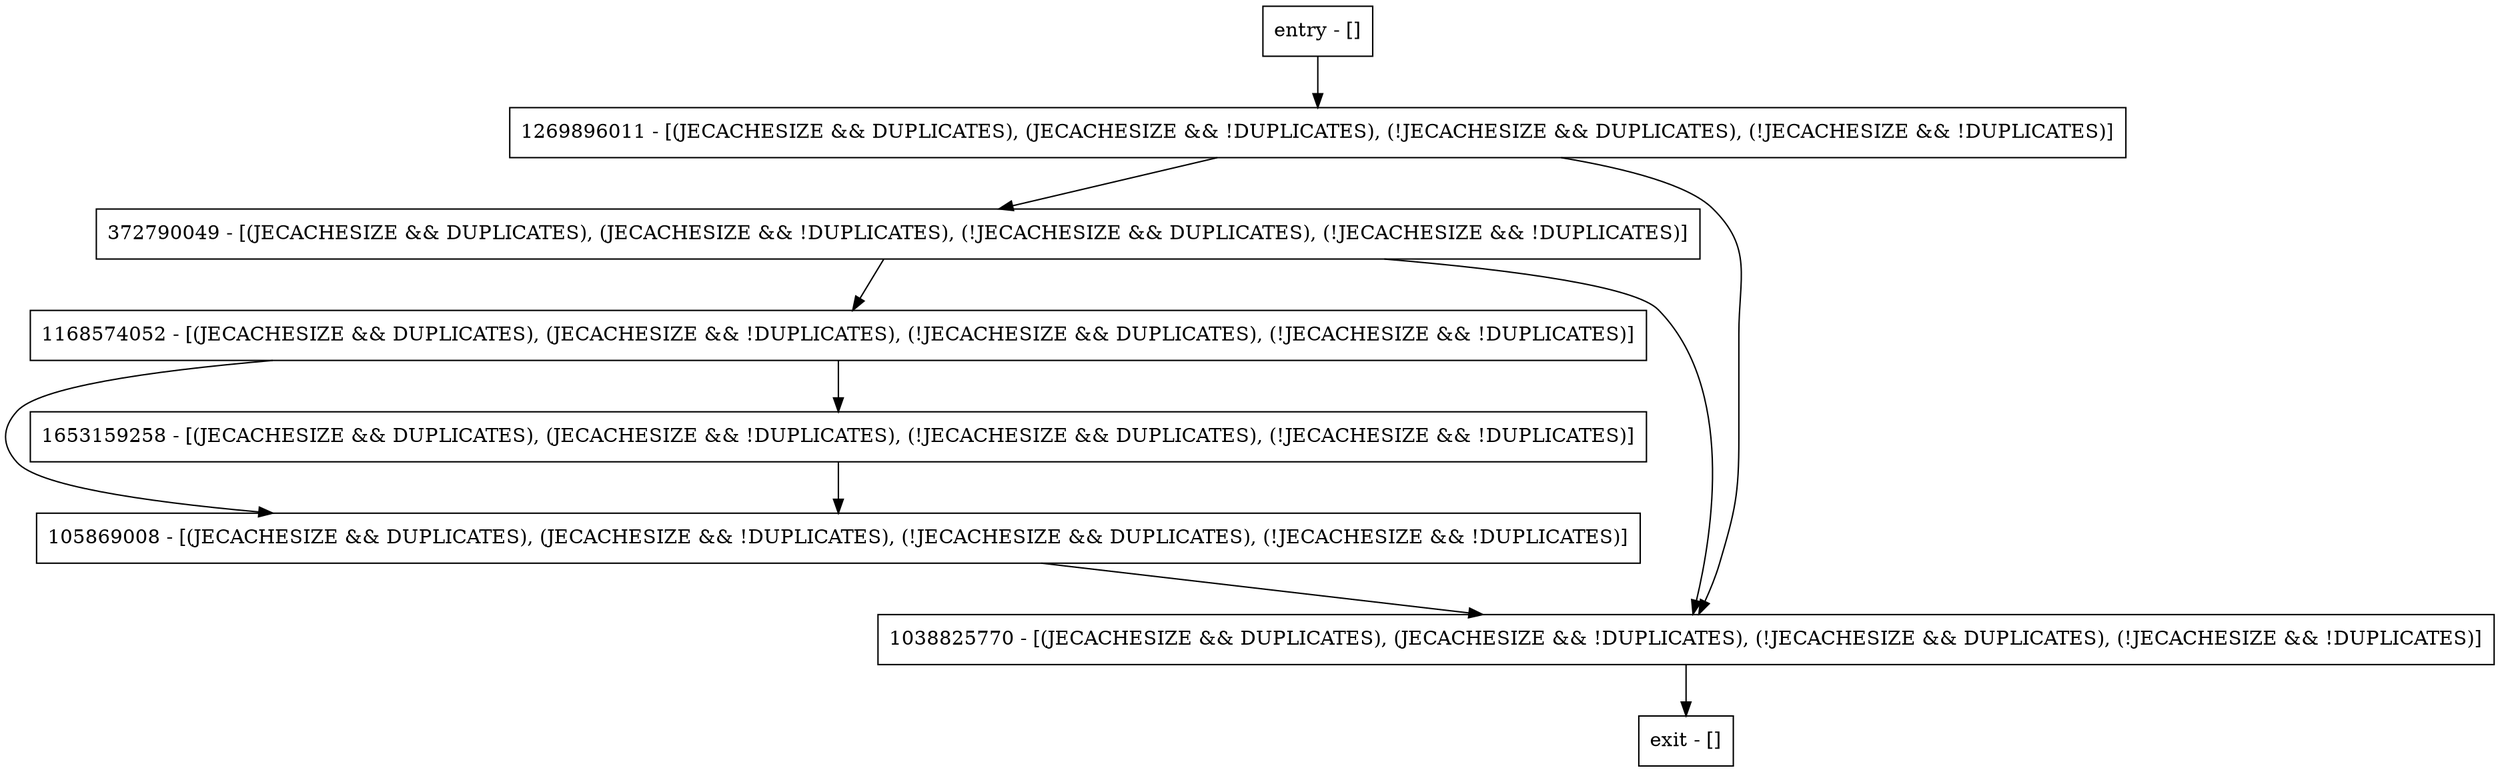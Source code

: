 digraph setAbortInfo {
node [shape=record];
entry [label="entry - []"];
exit [label="exit - []"];
1269896011 [label="1269896011 - [(JECACHESIZE && DUPLICATES), (JECACHESIZE && !DUPLICATES), (!JECACHESIZE && DUPLICATES), (!JECACHESIZE && !DUPLICATES)]"];
1168574052 [label="1168574052 - [(JECACHESIZE && DUPLICATES), (JECACHESIZE && !DUPLICATES), (!JECACHESIZE && DUPLICATES), (!JECACHESIZE && !DUPLICATES)]"];
372790049 [label="372790049 - [(JECACHESIZE && DUPLICATES), (JECACHESIZE && !DUPLICATES), (!JECACHESIZE && DUPLICATES), (!JECACHESIZE && !DUPLICATES)]"];
1038825770 [label="1038825770 - [(JECACHESIZE && DUPLICATES), (JECACHESIZE && !DUPLICATES), (!JECACHESIZE && DUPLICATES), (!JECACHESIZE && !DUPLICATES)]"];
105869008 [label="105869008 - [(JECACHESIZE && DUPLICATES), (JECACHESIZE && !DUPLICATES), (!JECACHESIZE && DUPLICATES), (!JECACHESIZE && !DUPLICATES)]"];
1653159258 [label="1653159258 - [(JECACHESIZE && DUPLICATES), (JECACHESIZE && !DUPLICATES), (!JECACHESIZE && DUPLICATES), (!JECACHESIZE && !DUPLICATES)]"];
entry;
exit;
entry -> 1269896011;
1269896011 -> 372790049;
1269896011 -> 1038825770;
1168574052 -> 105869008;
1168574052 -> 1653159258;
372790049 -> 1168574052;
372790049 -> 1038825770;
1038825770 -> exit;
105869008 -> 1038825770;
1653159258 -> 105869008;
}
